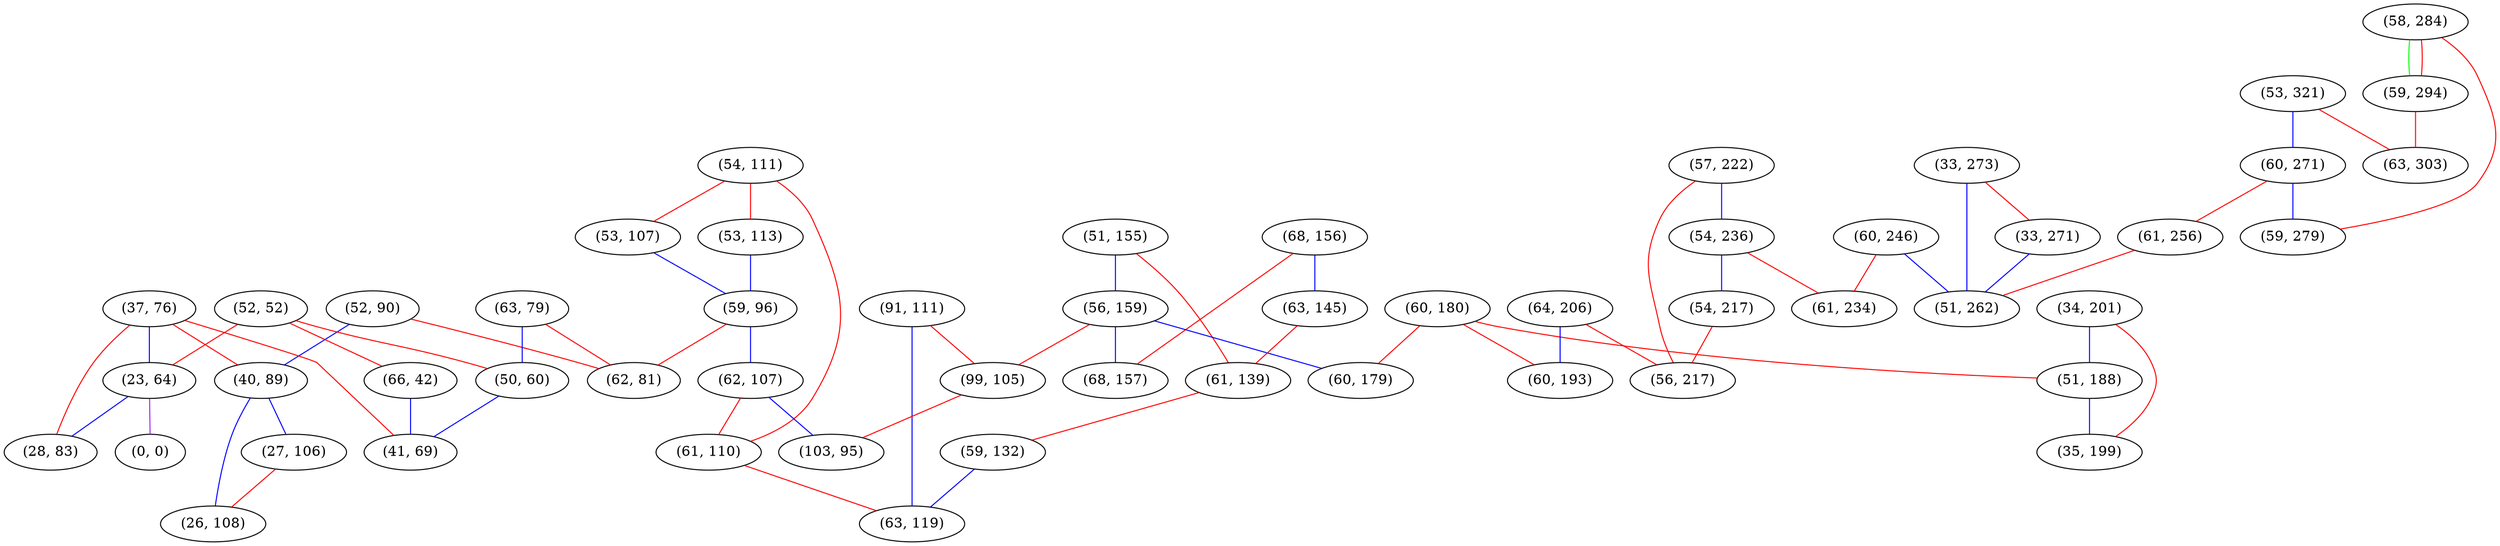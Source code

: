 graph "" {
"(52, 90)";
"(68, 156)";
"(57, 222)";
"(34, 201)";
"(53, 321)";
"(37, 76)";
"(52, 52)";
"(54, 111)";
"(51, 155)";
"(63, 79)";
"(60, 271)";
"(60, 180)";
"(50, 60)";
"(53, 107)";
"(66, 42)";
"(58, 284)";
"(40, 89)";
"(54, 236)";
"(33, 273)";
"(61, 256)";
"(33, 271)";
"(23, 64)";
"(28, 83)";
"(64, 206)";
"(60, 193)";
"(56, 159)";
"(68, 157)";
"(54, 217)";
"(0, 0)";
"(51, 188)";
"(60, 246)";
"(59, 294)";
"(63, 303)";
"(56, 217)";
"(27, 106)";
"(63, 145)";
"(53, 113)";
"(41, 69)";
"(26, 108)";
"(60, 179)";
"(59, 96)";
"(59, 279)";
"(51, 262)";
"(91, 111)";
"(61, 234)";
"(62, 81)";
"(61, 139)";
"(62, 107)";
"(99, 105)";
"(59, 132)";
"(103, 95)";
"(61, 110)";
"(35, 199)";
"(63, 119)";
"(52, 90)" -- "(40, 89)"  [color=blue, key=0, weight=3];
"(52, 90)" -- "(62, 81)"  [color=red, key=0, weight=1];
"(68, 156)" -- "(68, 157)"  [color=red, key=0, weight=1];
"(68, 156)" -- "(63, 145)"  [color=blue, key=0, weight=3];
"(57, 222)" -- "(56, 217)"  [color=red, key=0, weight=1];
"(57, 222)" -- "(54, 236)"  [color=blue, key=0, weight=3];
"(34, 201)" -- "(35, 199)"  [color=red, key=0, weight=1];
"(34, 201)" -- "(51, 188)"  [color=blue, key=0, weight=3];
"(53, 321)" -- "(60, 271)"  [color=blue, key=0, weight=3];
"(53, 321)" -- "(63, 303)"  [color=red, key=0, weight=1];
"(37, 76)" -- "(40, 89)"  [color=red, key=0, weight=1];
"(37, 76)" -- "(41, 69)"  [color=red, key=0, weight=1];
"(37, 76)" -- "(23, 64)"  [color=blue, key=0, weight=3];
"(37, 76)" -- "(28, 83)"  [color=red, key=0, weight=1];
"(52, 52)" -- "(23, 64)"  [color=red, key=0, weight=1];
"(52, 52)" -- "(50, 60)"  [color=red, key=0, weight=1];
"(52, 52)" -- "(66, 42)"  [color=red, key=0, weight=1];
"(54, 111)" -- "(61, 110)"  [color=red, key=0, weight=1];
"(54, 111)" -- "(53, 113)"  [color=red, key=0, weight=1];
"(54, 111)" -- "(53, 107)"  [color=red, key=0, weight=1];
"(51, 155)" -- "(56, 159)"  [color=blue, key=0, weight=3];
"(51, 155)" -- "(61, 139)"  [color=red, key=0, weight=1];
"(63, 79)" -- "(62, 81)"  [color=red, key=0, weight=1];
"(63, 79)" -- "(50, 60)"  [color=blue, key=0, weight=3];
"(60, 271)" -- "(59, 279)"  [color=blue, key=0, weight=3];
"(60, 271)" -- "(61, 256)"  [color=red, key=0, weight=1];
"(60, 180)" -- "(60, 193)"  [color=red, key=0, weight=1];
"(60, 180)" -- "(51, 188)"  [color=red, key=0, weight=1];
"(60, 180)" -- "(60, 179)"  [color=red, key=0, weight=1];
"(50, 60)" -- "(41, 69)"  [color=blue, key=0, weight=3];
"(53, 107)" -- "(59, 96)"  [color=blue, key=0, weight=3];
"(66, 42)" -- "(41, 69)"  [color=blue, key=0, weight=3];
"(58, 284)" -- "(59, 279)"  [color=red, key=0, weight=1];
"(58, 284)" -- "(59, 294)"  [color=green, key=0, weight=2];
"(58, 284)" -- "(59, 294)"  [color=red, key=1, weight=1];
"(40, 89)" -- "(27, 106)"  [color=blue, key=0, weight=3];
"(40, 89)" -- "(26, 108)"  [color=blue, key=0, weight=3];
"(54, 236)" -- "(54, 217)"  [color=blue, key=0, weight=3];
"(54, 236)" -- "(61, 234)"  [color=red, key=0, weight=1];
"(33, 273)" -- "(51, 262)"  [color=blue, key=0, weight=3];
"(33, 273)" -- "(33, 271)"  [color=red, key=0, weight=1];
"(61, 256)" -- "(51, 262)"  [color=red, key=0, weight=1];
"(33, 271)" -- "(51, 262)"  [color=blue, key=0, weight=3];
"(23, 64)" -- "(28, 83)"  [color=blue, key=0, weight=3];
"(23, 64)" -- "(0, 0)"  [color=purple, key=0, weight=4];
"(64, 206)" -- "(56, 217)"  [color=red, key=0, weight=1];
"(64, 206)" -- "(60, 193)"  [color=blue, key=0, weight=3];
"(56, 159)" -- "(68, 157)"  [color=blue, key=0, weight=3];
"(56, 159)" -- "(99, 105)"  [color=red, key=0, weight=1];
"(56, 159)" -- "(60, 179)"  [color=blue, key=0, weight=3];
"(54, 217)" -- "(56, 217)"  [color=red, key=0, weight=1];
"(51, 188)" -- "(35, 199)"  [color=blue, key=0, weight=3];
"(60, 246)" -- "(61, 234)"  [color=red, key=0, weight=1];
"(60, 246)" -- "(51, 262)"  [color=blue, key=0, weight=3];
"(59, 294)" -- "(63, 303)"  [color=red, key=0, weight=1];
"(27, 106)" -- "(26, 108)"  [color=red, key=0, weight=1];
"(63, 145)" -- "(61, 139)"  [color=red, key=0, weight=1];
"(53, 113)" -- "(59, 96)"  [color=blue, key=0, weight=3];
"(59, 96)" -- "(62, 107)"  [color=blue, key=0, weight=3];
"(59, 96)" -- "(62, 81)"  [color=red, key=0, weight=1];
"(91, 111)" -- "(99, 105)"  [color=red, key=0, weight=1];
"(91, 111)" -- "(63, 119)"  [color=blue, key=0, weight=3];
"(61, 139)" -- "(59, 132)"  [color=red, key=0, weight=1];
"(62, 107)" -- "(61, 110)"  [color=red, key=0, weight=1];
"(62, 107)" -- "(103, 95)"  [color=blue, key=0, weight=3];
"(99, 105)" -- "(103, 95)"  [color=red, key=0, weight=1];
"(59, 132)" -- "(63, 119)"  [color=blue, key=0, weight=3];
"(61, 110)" -- "(63, 119)"  [color=red, key=0, weight=1];
}
